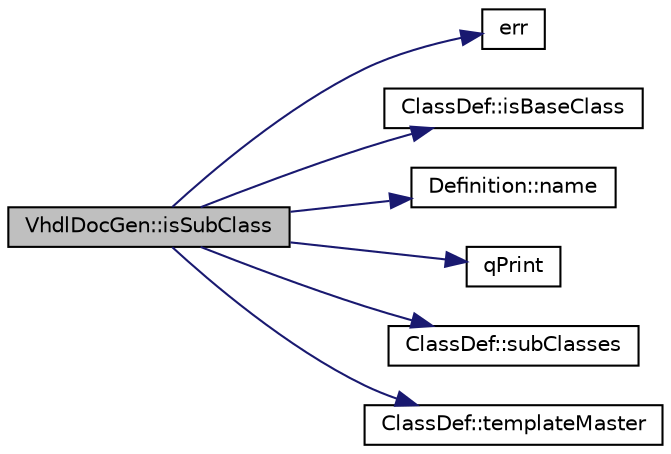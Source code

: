 digraph "VhdlDocGen::isSubClass"
{
 // LATEX_PDF_SIZE
  edge [fontname="Helvetica",fontsize="10",labelfontname="Helvetica",labelfontsize="10"];
  node [fontname="Helvetica",fontsize="10",shape=record];
  rankdir="LR";
  Node1 [label="VhdlDocGen::isSubClass",height=0.2,width=0.4,color="black", fillcolor="grey75", style="filled", fontcolor="black",tooltip=" "];
  Node1 -> Node2 [color="midnightblue",fontsize="10",style="solid"];
  Node2 [label="err",height=0.2,width=0.4,color="black", fillcolor="white", style="filled",URL="$message_8cpp.html#aede5746344fdce99647541101eaa7f06",tooltip=" "];
  Node1 -> Node3 [color="midnightblue",fontsize="10",style="solid"];
  Node3 [label="ClassDef::isBaseClass",height=0.2,width=0.4,color="black", fillcolor="white", style="filled",URL="$classClassDef.html#a6e04ce67becb080a6a695ba906ab836c",tooltip=" "];
  Node1 -> Node4 [color="midnightblue",fontsize="10",style="solid"];
  Node4 [label="Definition::name",height=0.2,width=0.4,color="black", fillcolor="white", style="filled",URL="$classDefinition.html#a9374fedd7f64fea7e0e164302d1a9e61",tooltip=" "];
  Node1 -> Node5 [color="midnightblue",fontsize="10",style="solid"];
  Node5 [label="qPrint",height=0.2,width=0.4,color="black", fillcolor="white", style="filled",URL="$qcstring_8h.html#a9851ebb5ae2f65b4d2b1d08421edbfd2",tooltip=" "];
  Node1 -> Node6 [color="midnightblue",fontsize="10",style="solid"];
  Node6 [label="ClassDef::subClasses",height=0.2,width=0.4,color="black", fillcolor="white", style="filled",URL="$classClassDef.html#afdeec11149bf831c4c6dd297f7c4e34d",tooltip=" "];
  Node1 -> Node7 [color="midnightblue",fontsize="10",style="solid"];
  Node7 [label="ClassDef::templateMaster",height=0.2,width=0.4,color="black", fillcolor="white", style="filled",URL="$classClassDef.html#ae587759f556ea0d641b92a30e923a7c9",tooltip=" "];
}
